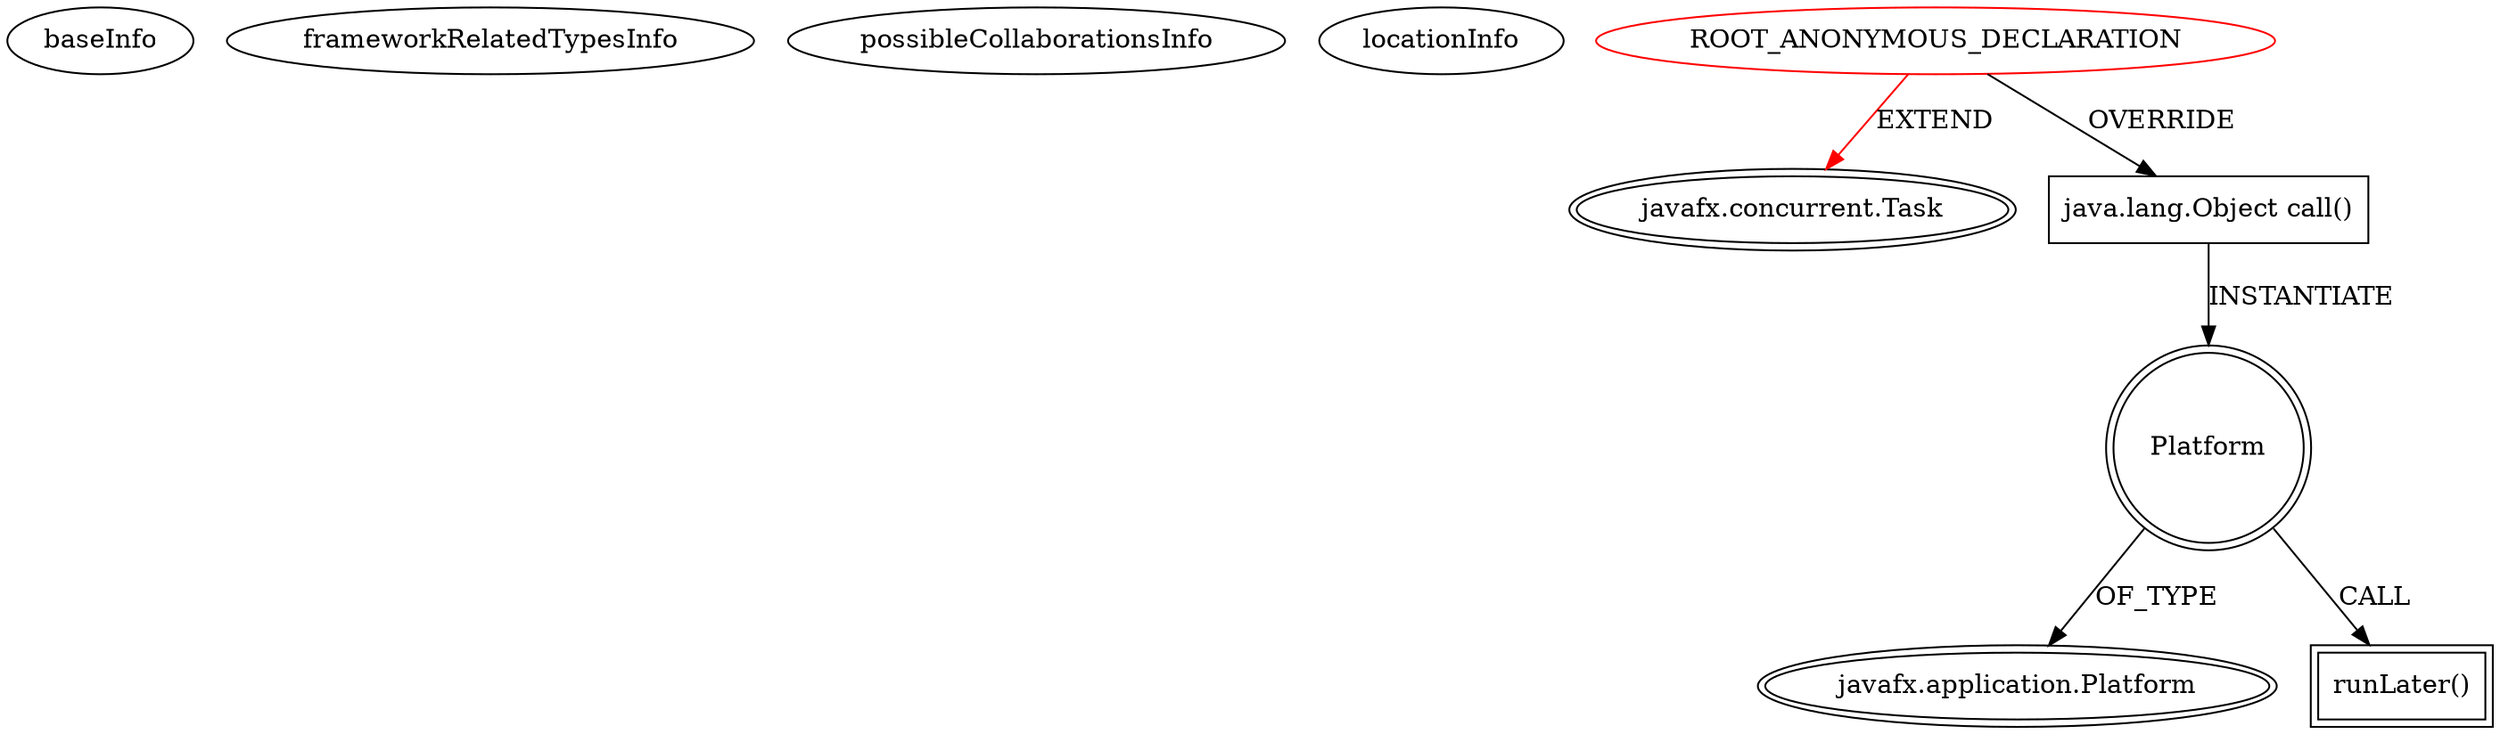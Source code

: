 digraph {
baseInfo[graphId=3632,category="extension_graph",isAnonymous=true,possibleRelation=false]
frameworkRelatedTypesInfo[0="javafx.concurrent.Task"]
possibleCollaborationsInfo[]
locationInfo[projectName="miamidade-spook-detector",filePath="/miamidade-spook-detector/spook-detector-master/src/gov/miamidade/spook/MotionDetectorService.java",contextSignature="javafx.concurrent.Task createTask()",graphId="3632"]
0[label="ROOT_ANONYMOUS_DECLARATION",vertexType="ROOT_ANONYMOUS_DECLARATION",isFrameworkType=false,color=red]
1[label="javafx.concurrent.Task",vertexType="FRAMEWORK_CLASS_TYPE",isFrameworkType=true,peripheries=2]
2[label="java.lang.Object call()",vertexType="OVERRIDING_METHOD_DECLARATION",isFrameworkType=false,shape=box]
3[label="Platform",vertexType="VARIABLE_EXPRESION",isFrameworkType=true,peripheries=2,shape=circle]
5[label="javafx.application.Platform",vertexType="FRAMEWORK_CLASS_TYPE",isFrameworkType=true,peripheries=2]
4[label="runLater()",vertexType="INSIDE_CALL",isFrameworkType=true,peripheries=2,shape=box]
0->1[label="EXTEND",color=red]
0->2[label="OVERRIDE"]
2->3[label="INSTANTIATE"]
3->5[label="OF_TYPE"]
3->4[label="CALL"]
}
